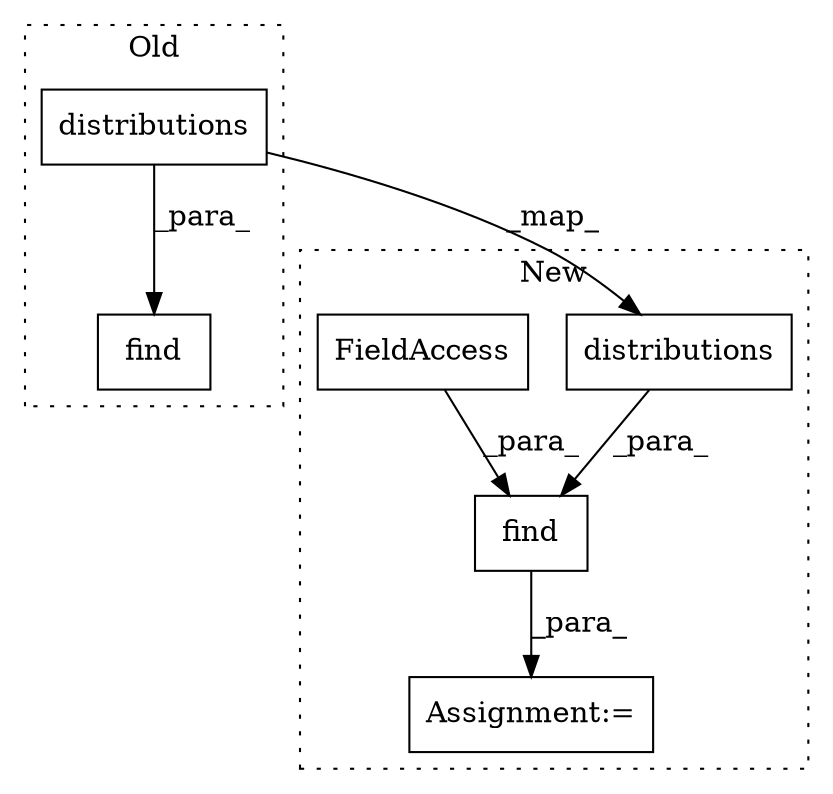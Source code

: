 digraph G {
subgraph cluster0 {
1 [label="distributions" a="32" s="235,250" l="14,1" shape="box"];
5 [label="find" a="32" s="230,284" l="5,1" shape="box"];
label = "Old";
style="dotted";
}
subgraph cluster1 {
2 [label="distributions" a="32" s="345,360" l="14,1" shape="box"];
3 [label="find" a="32" s="375,395" l="5,1" shape="box"];
4 [label="FieldAccess" a="22" s="386" l="9" shape="box"];
6 [label="Assignment:=" a="7" s="374" l="1" shape="box"];
label = "New";
style="dotted";
}
1 -> 5 [label="_para_"];
1 -> 2 [label="_map_"];
2 -> 3 [label="_para_"];
3 -> 6 [label="_para_"];
4 -> 3 [label="_para_"];
}